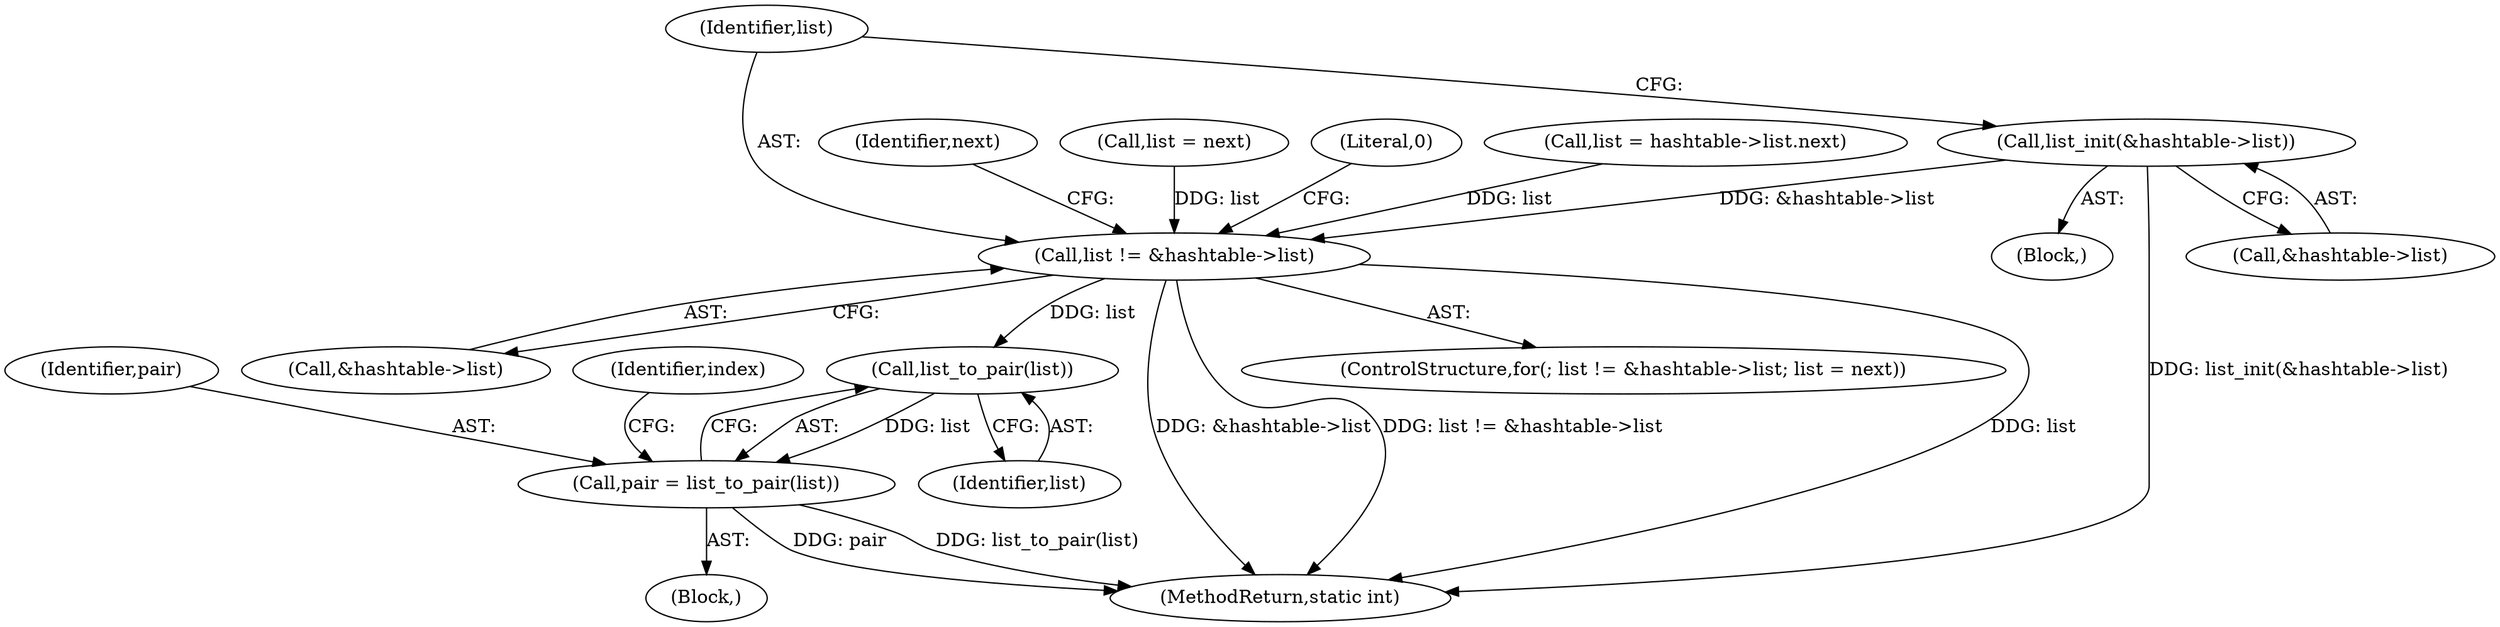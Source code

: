 digraph "0_jansson_8f80c2d83808150724d31793e6ade92749b1faa4_2@pointer" {
"1000176" [label="(Call,list_init(&hashtable->list))"];
"1000182" [label="(Call,list != &hashtable->list)"];
"1000199" [label="(Call,list_to_pair(list))"];
"1000197" [label="(Call,pair = list_to_pair(list))"];
"1000222" [label="(MethodReturn,static int)"];
"1000184" [label="(Call,&hashtable->list)"];
"1000197" [label="(Call,pair = list_to_pair(list))"];
"1000198" [label="(Identifier,pair)"];
"1000199" [label="(Call,list_to_pair(list))"];
"1000193" [label="(Identifier,next)"];
"1000182" [label="(Call,list != &hashtable->list)"];
"1000188" [label="(Call,list = next)"];
"1000177" [label="(Call,&hashtable->list)"];
"1000176" [label="(Call,list_init(&hashtable->list))"];
"1000191" [label="(Block,)"];
"1000221" [label="(Literal,0)"];
"1000169" [label="(Call,list = hashtable->list.next)"];
"1000202" [label="(Identifier,index)"];
"1000181" [label="(ControlStructure,for(; list != &hashtable->list; list = next))"];
"1000102" [label="(Block,)"];
"1000200" [label="(Identifier,list)"];
"1000183" [label="(Identifier,list)"];
"1000176" -> "1000102"  [label="AST: "];
"1000176" -> "1000177"  [label="CFG: "];
"1000177" -> "1000176"  [label="AST: "];
"1000183" -> "1000176"  [label="CFG: "];
"1000176" -> "1000222"  [label="DDG: list_init(&hashtable->list)"];
"1000176" -> "1000182"  [label="DDG: &hashtable->list"];
"1000182" -> "1000181"  [label="AST: "];
"1000182" -> "1000184"  [label="CFG: "];
"1000183" -> "1000182"  [label="AST: "];
"1000184" -> "1000182"  [label="AST: "];
"1000193" -> "1000182"  [label="CFG: "];
"1000221" -> "1000182"  [label="CFG: "];
"1000182" -> "1000222"  [label="DDG: &hashtable->list"];
"1000182" -> "1000222"  [label="DDG: list != &hashtable->list"];
"1000182" -> "1000222"  [label="DDG: list"];
"1000188" -> "1000182"  [label="DDG: list"];
"1000169" -> "1000182"  [label="DDG: list"];
"1000182" -> "1000199"  [label="DDG: list"];
"1000199" -> "1000197"  [label="AST: "];
"1000199" -> "1000200"  [label="CFG: "];
"1000200" -> "1000199"  [label="AST: "];
"1000197" -> "1000199"  [label="CFG: "];
"1000199" -> "1000197"  [label="DDG: list"];
"1000197" -> "1000191"  [label="AST: "];
"1000198" -> "1000197"  [label="AST: "];
"1000202" -> "1000197"  [label="CFG: "];
"1000197" -> "1000222"  [label="DDG: list_to_pair(list)"];
"1000197" -> "1000222"  [label="DDG: pair"];
}

